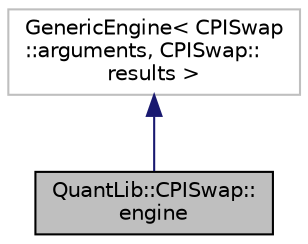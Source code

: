 digraph "QuantLib::CPISwap::engine"
{
  edge [fontname="Helvetica",fontsize="10",labelfontname="Helvetica",labelfontsize="10"];
  node [fontname="Helvetica",fontsize="10",shape=record];
  Node1 [label="QuantLib::CPISwap::\lengine",height=0.2,width=0.4,color="black", fillcolor="grey75", style="filled", fontcolor="black"];
  Node2 -> Node1 [dir="back",color="midnightblue",fontsize="10",style="solid"];
  Node2 [label="GenericEngine\< CPISwap\l::arguments, CPISwap::\lresults \>",height=0.2,width=0.4,color="grey75", fillcolor="white", style="filled"];
}
